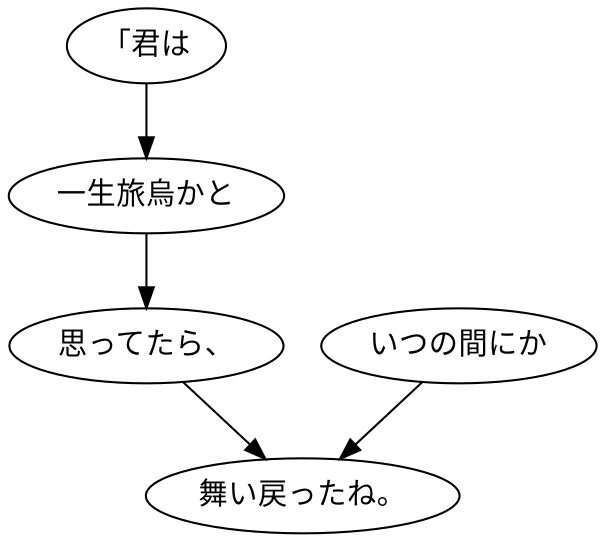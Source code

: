 digraph graph2465 {
	node0 [label="「君は"];
	node1 [label="一生旅烏かと"];
	node2 [label="思ってたら、"];
	node3 [label="いつの間にか"];
	node4 [label="舞い戻ったね。"];
	node0 -> node1;
	node1 -> node2;
	node2 -> node4;
	node3 -> node4;
}
